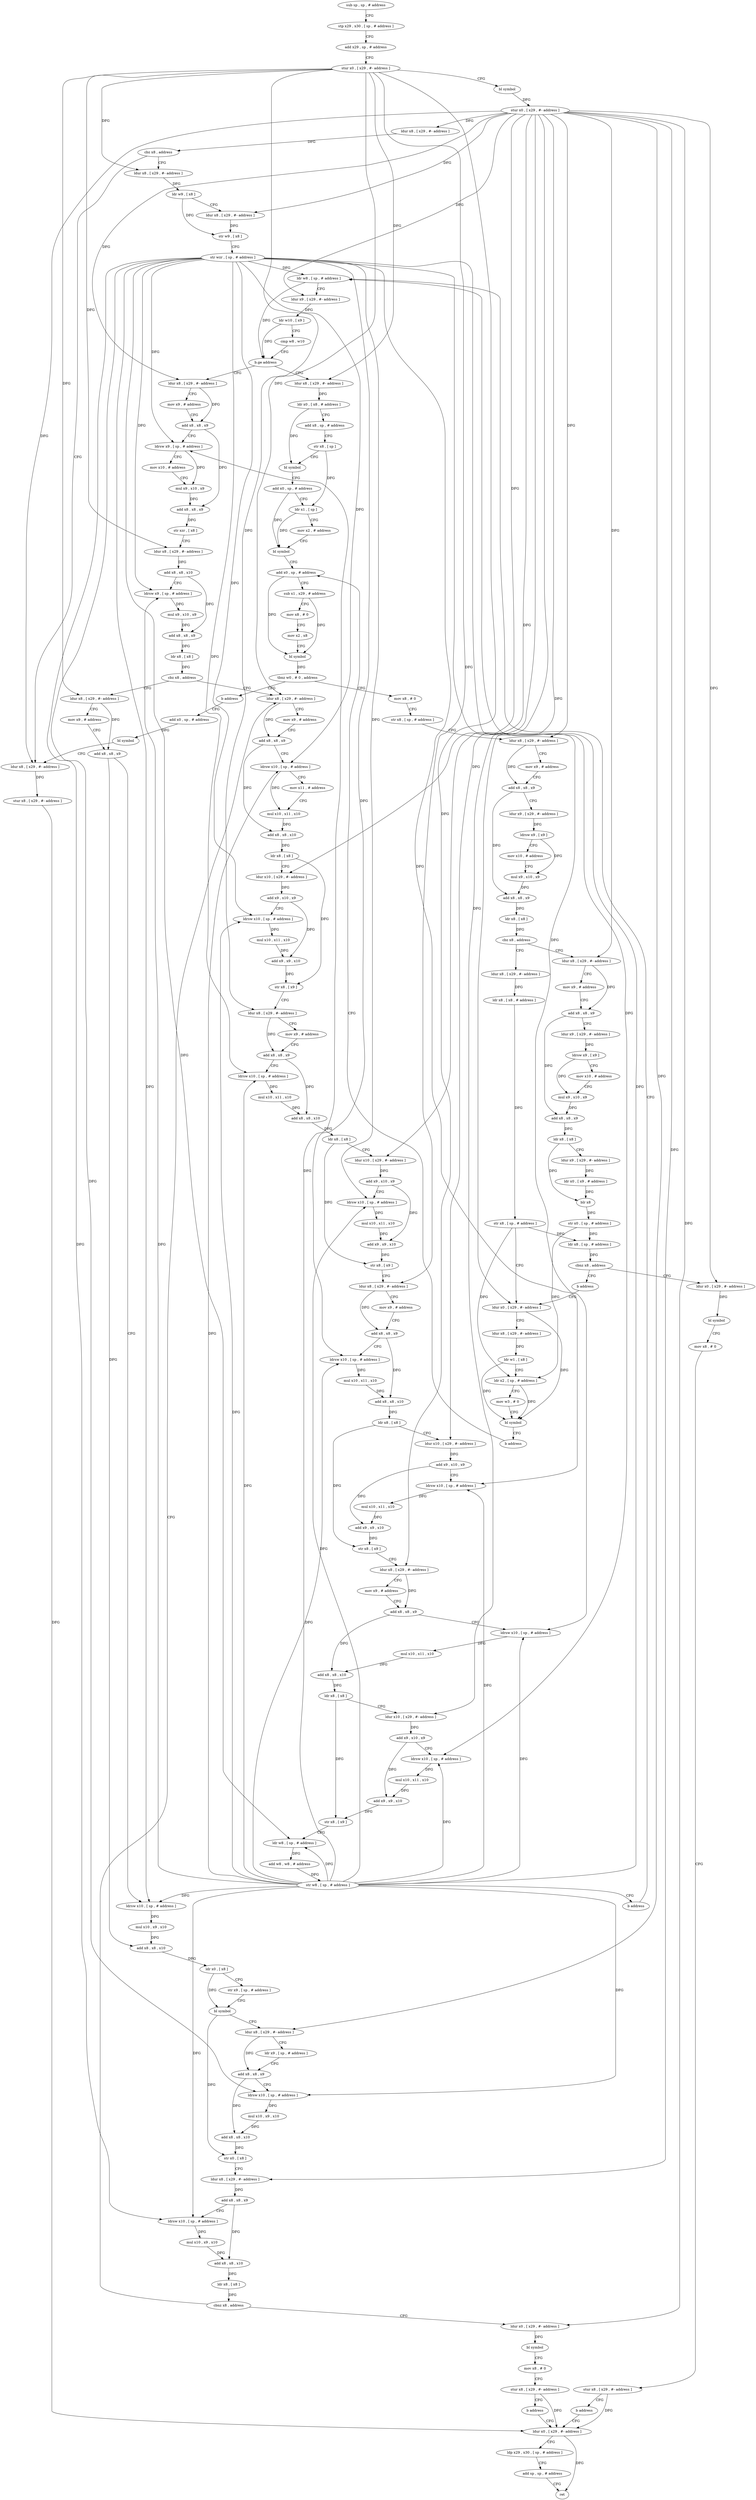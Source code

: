 digraph "func" {
"69880" [label = "sub sp , sp , # address" ]
"69884" [label = "stp x29 , x30 , [ sp , # address ]" ]
"69888" [label = "add x29 , sp , # address" ]
"69892" [label = "stur x0 , [ x29 , #- address ]" ]
"69896" [label = "bl symbol" ]
"69900" [label = "stur x0 , [ x29 , #- address ]" ]
"69904" [label = "ldur x8 , [ x29 , #- address ]" ]
"69908" [label = "cbz x8 , address" ]
"70596" [label = "ldur x8 , [ x29 , #- address ]" ]
"69912" [label = "ldur x8 , [ x29 , #- address ]" ]
"70600" [label = "stur x8 , [ x29 , #- address ]" ]
"70604" [label = "ldur x0 , [ x29 , #- address ]" ]
"69916" [label = "ldr w9 , [ x8 ]" ]
"69920" [label = "ldur x8 , [ x29 , #- address ]" ]
"69924" [label = "str w9 , [ x8 ]" ]
"69928" [label = "str wzr , [ sp , # address ]" ]
"69932" [label = "ldr w8 , [ sp , # address ]" ]
"70352" [label = "ldur x8 , [ x29 , #- address ]" ]
"70356" [label = "ldr x0 , [ x8 , # address ]" ]
"70360" [label = "add x8 , sp , # address" ]
"70364" [label = "str x8 , [ sp ]" ]
"70368" [label = "bl symbol" ]
"70372" [label = "add x0 , sp , # address" ]
"70376" [label = "ldr x1 , [ sp ]" ]
"70380" [label = "mov x2 , # address" ]
"70384" [label = "bl symbol" ]
"70388" [label = "add x0 , sp , # address" ]
"69952" [label = "ldur x8 , [ x29 , #- address ]" ]
"69956" [label = "mov x9 , # address" ]
"69960" [label = "add x8 , x8 , x9" ]
"69964" [label = "ldrsw x9 , [ sp , # address ]" ]
"69968" [label = "mov x10 , # address" ]
"69972" [label = "mul x9 , x10 , x9" ]
"69976" [label = "add x8 , x8 , x9" ]
"69980" [label = "str xzr , [ x8 ]" ]
"69984" [label = "ldur x8 , [ x29 , #- address ]" ]
"69988" [label = "add x8 , x8 , x10" ]
"69992" [label = "ldrsw x9 , [ sp , # address ]" ]
"69996" [label = "mul x9 , x10 , x9" ]
"70000" [label = "add x8 , x8 , x9" ]
"70004" [label = "ldr x8 , [ x8 ]" ]
"70008" [label = "cbz x8 , address" ]
"70124" [label = "ldur x8 , [ x29 , #- address ]" ]
"70012" [label = "ldur x8 , [ x29 , #- address ]" ]
"70416" [label = "mov x8 , # 0" ]
"70420" [label = "str x8 , [ sp , # address ]" ]
"70424" [label = "ldur x8 , [ x29 , #- address ]" ]
"70428" [label = "mov x9 , # address" ]
"70432" [label = "add x8 , x8 , x9" ]
"70436" [label = "ldur x9 , [ x29 , #- address ]" ]
"70440" [label = "ldrsw x9 , [ x9 ]" ]
"70444" [label = "mov x10 , # address" ]
"70448" [label = "mul x9 , x10 , x9" ]
"70452" [label = "add x8 , x8 , x9" ]
"70456" [label = "ldr x8 , [ x8 ]" ]
"70460" [label = "cbz x8 , address" ]
"70548" [label = "ldur x8 , [ x29 , #- address ]" ]
"70464" [label = "ldur x8 , [ x29 , #- address ]" ]
"70412" [label = "b address" ]
"70588" [label = "add x0 , sp , # address" ]
"70128" [label = "mov x9 , # address" ]
"70132" [label = "add x8 , x8 , x9" ]
"70136" [label = "ldrsw x10 , [ sp , # address ]" ]
"70140" [label = "mov x11 , # address" ]
"70144" [label = "mul x10 , x11 , x10" ]
"70148" [label = "add x8 , x8 , x10" ]
"70152" [label = "ldr x8 , [ x8 ]" ]
"70156" [label = "ldur x10 , [ x29 , #- address ]" ]
"70160" [label = "add x9 , x10 , x9" ]
"70164" [label = "ldrsw x10 , [ sp , # address ]" ]
"70168" [label = "mul x10 , x11 , x10" ]
"70172" [label = "add x9 , x9 , x10" ]
"70176" [label = "str x8 , [ x9 ]" ]
"70180" [label = "ldur x8 , [ x29 , #- address ]" ]
"70184" [label = "mov x9 , # address" ]
"70188" [label = "add x8 , x8 , x9" ]
"70192" [label = "ldrsw x10 , [ sp , # address ]" ]
"70196" [label = "mul x10 , x11 , x10" ]
"70200" [label = "add x8 , x8 , x10" ]
"70204" [label = "ldr x8 , [ x8 ]" ]
"70208" [label = "ldur x10 , [ x29 , #- address ]" ]
"70212" [label = "add x9 , x10 , x9" ]
"70216" [label = "ldrsw x10 , [ sp , # address ]" ]
"70220" [label = "mul x10 , x11 , x10" ]
"70224" [label = "add x9 , x9 , x10" ]
"70228" [label = "str x8 , [ x9 ]" ]
"70232" [label = "ldur x8 , [ x29 , #- address ]" ]
"70236" [label = "mov x9 , # address" ]
"70240" [label = "add x8 , x8 , x9" ]
"70244" [label = "ldrsw x10 , [ sp , # address ]" ]
"70248" [label = "mul x10 , x11 , x10" ]
"70252" [label = "add x8 , x8 , x10" ]
"70256" [label = "ldr x8 , [ x8 ]" ]
"70260" [label = "ldur x10 , [ x29 , #- address ]" ]
"70264" [label = "add x9 , x10 , x9" ]
"70268" [label = "ldrsw x10 , [ sp , # address ]" ]
"70272" [label = "mul x10 , x11 , x10" ]
"70276" [label = "add x9 , x9 , x10" ]
"70280" [label = "str x8 , [ x9 ]" ]
"70284" [label = "ldur x8 , [ x29 , #- address ]" ]
"70288" [label = "mov x9 , # address" ]
"70292" [label = "add x8 , x8 , x9" ]
"70296" [label = "ldrsw x10 , [ sp , # address ]" ]
"70300" [label = "mul x10 , x11 , x10" ]
"70304" [label = "add x8 , x8 , x10" ]
"70308" [label = "ldr x8 , [ x8 ]" ]
"70312" [label = "ldur x10 , [ x29 , #- address ]" ]
"70316" [label = "add x9 , x10 , x9" ]
"70320" [label = "ldrsw x10 , [ sp , # address ]" ]
"70324" [label = "mul x10 , x11 , x10" ]
"70328" [label = "add x9 , x9 , x10" ]
"70332" [label = "str x8 , [ x9 ]" ]
"70336" [label = "ldr w8 , [ sp , # address ]" ]
"70340" [label = "add w8 , w8 , # address" ]
"70344" [label = "str w8 , [ sp , # address ]" ]
"70348" [label = "b address" ]
"70016" [label = "mov x9 , # address" ]
"70020" [label = "add x8 , x8 , x9" ]
"70024" [label = "ldrsw x10 , [ sp , # address ]" ]
"70028" [label = "mul x10 , x9 , x10" ]
"70032" [label = "add x8 , x8 , x10" ]
"70036" [label = "ldr x0 , [ x8 ]" ]
"70040" [label = "str x9 , [ sp , # address ]" ]
"70044" [label = "bl symbol" ]
"70048" [label = "ldur x8 , [ x29 , #- address ]" ]
"70052" [label = "ldr x9 , [ sp , # address ]" ]
"70056" [label = "add x8 , x8 , x9" ]
"70060" [label = "ldrsw x10 , [ sp , # address ]" ]
"70064" [label = "mul x10 , x9 , x10" ]
"70068" [label = "add x8 , x8 , x10" ]
"70072" [label = "str x0 , [ x8 ]" ]
"70076" [label = "ldur x8 , [ x29 , #- address ]" ]
"70080" [label = "add x8 , x8 , x9" ]
"70084" [label = "ldrsw x10 , [ sp , # address ]" ]
"70088" [label = "mul x10 , x9 , x10" ]
"70092" [label = "add x8 , x8 , x10" ]
"70096" [label = "ldr x8 , [ x8 ]" ]
"70100" [label = "cbnz x8 , address" ]
"70104" [label = "ldur x0 , [ x29 , #- address ]" ]
"70552" [label = "ldr x8 , [ x8 , # address ]" ]
"70556" [label = "str x8 , [ sp , # address ]" ]
"70560" [label = "ldur x0 , [ x29 , #- address ]" ]
"70468" [label = "mov x9 , # address" ]
"70472" [label = "add x8 , x8 , x9" ]
"70476" [label = "ldur x9 , [ x29 , #- address ]" ]
"70480" [label = "ldrsw x9 , [ x9 ]" ]
"70484" [label = "mov x10 , # address" ]
"70488" [label = "mul x9 , x10 , x9" ]
"70492" [label = "add x8 , x8 , x9" ]
"70496" [label = "ldr x8 , [ x8 ]" ]
"70500" [label = "ldur x9 , [ x29 , #- address ]" ]
"70504" [label = "ldr x0 , [ x9 , # address ]" ]
"70508" [label = "blr x8" ]
"70512" [label = "str x0 , [ sp , # address ]" ]
"70516" [label = "ldr x8 , [ sp , # address ]" ]
"70520" [label = "cbnz x8 , address" ]
"70544" [label = "b address" ]
"70524" [label = "ldur x0 , [ x29 , #- address ]" ]
"70592" [label = "bl symbol" ]
"69936" [label = "ldur x9 , [ x29 , #- address ]" ]
"69940" [label = "ldr w10 , [ x9 ]" ]
"69944" [label = "cmp w8 , w10" ]
"69948" [label = "b.ge address" ]
"70108" [label = "bl symbol" ]
"70112" [label = "mov x8 , # 0" ]
"70116" [label = "stur x8 , [ x29 , #- address ]" ]
"70120" [label = "b address" ]
"70392" [label = "sub x1 , x29 , # address" ]
"70396" [label = "mov x8 , # 0" ]
"70400" [label = "mov x2 , x8" ]
"70404" [label = "bl symbol" ]
"70408" [label = "tbnz w0 , # 0 , address" ]
"70528" [label = "bl symbol" ]
"70532" [label = "mov x8 , # 0" ]
"70536" [label = "stur x8 , [ x29 , #- address ]" ]
"70540" [label = "b address" ]
"70608" [label = "ldp x29 , x30 , [ sp , # address ]" ]
"70612" [label = "add sp , sp , # address" ]
"70616" [label = "ret" ]
"70564" [label = "ldur x8 , [ x29 , #- address ]" ]
"70568" [label = "ldr w1 , [ x8 ]" ]
"70572" [label = "ldr x2 , [ sp , # address ]" ]
"70576" [label = "mov w3 , # 0" ]
"70580" [label = "bl symbol" ]
"70584" [label = "b address" ]
"69880" -> "69884" [ label = "CFG" ]
"69884" -> "69888" [ label = "CFG" ]
"69888" -> "69892" [ label = "CFG" ]
"69892" -> "69896" [ label = "CFG" ]
"69892" -> "69912" [ label = "DFG" ]
"69892" -> "70352" [ label = "DFG" ]
"69892" -> "69984" [ label = "DFG" ]
"69892" -> "70124" [ label = "DFG" ]
"69892" -> "70180" [ label = "DFG" ]
"69892" -> "70232" [ label = "DFG" ]
"69892" -> "70284" [ label = "DFG" ]
"69892" -> "70012" [ label = "DFG" ]
"69896" -> "69900" [ label = "DFG" ]
"69900" -> "69904" [ label = "DFG" ]
"69900" -> "70596" [ label = "DFG" ]
"69900" -> "69920" [ label = "DFG" ]
"69900" -> "69936" [ label = "DFG" ]
"69900" -> "69952" [ label = "DFG" ]
"69900" -> "70156" [ label = "DFG" ]
"69900" -> "70208" [ label = "DFG" ]
"69900" -> "70260" [ label = "DFG" ]
"69900" -> "70312" [ label = "DFG" ]
"69900" -> "70048" [ label = "DFG" ]
"69900" -> "70076" [ label = "DFG" ]
"69900" -> "70424" [ label = "DFG" ]
"69900" -> "70104" [ label = "DFG" ]
"69900" -> "70464" [ label = "DFG" ]
"69900" -> "70560" [ label = "DFG" ]
"69900" -> "70524" [ label = "DFG" ]
"69904" -> "69908" [ label = "DFG" ]
"69908" -> "70596" [ label = "CFG" ]
"69908" -> "69912" [ label = "CFG" ]
"70596" -> "70600" [ label = "DFG" ]
"69912" -> "69916" [ label = "DFG" ]
"70600" -> "70604" [ label = "DFG" ]
"70604" -> "70608" [ label = "CFG" ]
"70604" -> "70616" [ label = "DFG" ]
"69916" -> "69920" [ label = "CFG" ]
"69916" -> "69924" [ label = "DFG" ]
"69920" -> "69924" [ label = "DFG" ]
"69924" -> "69928" [ label = "CFG" ]
"69928" -> "69932" [ label = "DFG" ]
"69928" -> "69964" [ label = "DFG" ]
"69928" -> "69992" [ label = "DFG" ]
"69928" -> "70136" [ label = "DFG" ]
"69928" -> "70164" [ label = "DFG" ]
"69928" -> "70192" [ label = "DFG" ]
"69928" -> "70216" [ label = "DFG" ]
"69928" -> "70244" [ label = "DFG" ]
"69928" -> "70268" [ label = "DFG" ]
"69928" -> "70296" [ label = "DFG" ]
"69928" -> "70320" [ label = "DFG" ]
"69928" -> "70336" [ label = "DFG" ]
"69928" -> "70024" [ label = "DFG" ]
"69928" -> "70060" [ label = "DFG" ]
"69928" -> "70084" [ label = "DFG" ]
"69932" -> "69936" [ label = "CFG" ]
"69932" -> "69948" [ label = "DFG" ]
"70352" -> "70356" [ label = "DFG" ]
"70356" -> "70360" [ label = "CFG" ]
"70356" -> "70368" [ label = "DFG" ]
"70360" -> "70364" [ label = "CFG" ]
"70364" -> "70368" [ label = "CFG" ]
"70364" -> "70376" [ label = "DFG" ]
"70368" -> "70372" [ label = "CFG" ]
"70372" -> "70376" [ label = "CFG" ]
"70372" -> "70384" [ label = "DFG" ]
"70376" -> "70380" [ label = "CFG" ]
"70376" -> "70384" [ label = "DFG" ]
"70380" -> "70384" [ label = "CFG" ]
"70384" -> "70388" [ label = "CFG" ]
"70388" -> "70392" [ label = "CFG" ]
"70388" -> "70404" [ label = "DFG" ]
"69952" -> "69956" [ label = "CFG" ]
"69952" -> "69960" [ label = "DFG" ]
"69956" -> "69960" [ label = "CFG" ]
"69960" -> "69964" [ label = "CFG" ]
"69960" -> "69976" [ label = "DFG" ]
"69964" -> "69968" [ label = "CFG" ]
"69964" -> "69972" [ label = "DFG" ]
"69968" -> "69972" [ label = "CFG" ]
"69972" -> "69976" [ label = "DFG" ]
"69976" -> "69980" [ label = "DFG" ]
"69980" -> "69984" [ label = "CFG" ]
"69984" -> "69988" [ label = "DFG" ]
"69988" -> "69992" [ label = "CFG" ]
"69988" -> "70000" [ label = "DFG" ]
"69992" -> "69996" [ label = "DFG" ]
"69996" -> "70000" [ label = "DFG" ]
"70000" -> "70004" [ label = "DFG" ]
"70004" -> "70008" [ label = "DFG" ]
"70008" -> "70124" [ label = "CFG" ]
"70008" -> "70012" [ label = "CFG" ]
"70124" -> "70128" [ label = "CFG" ]
"70124" -> "70132" [ label = "DFG" ]
"70012" -> "70016" [ label = "CFG" ]
"70012" -> "70020" [ label = "DFG" ]
"70416" -> "70420" [ label = "CFG" ]
"70420" -> "70424" [ label = "CFG" ]
"70424" -> "70428" [ label = "CFG" ]
"70424" -> "70432" [ label = "DFG" ]
"70428" -> "70432" [ label = "CFG" ]
"70432" -> "70436" [ label = "CFG" ]
"70432" -> "70452" [ label = "DFG" ]
"70436" -> "70440" [ label = "DFG" ]
"70440" -> "70444" [ label = "CFG" ]
"70440" -> "70448" [ label = "DFG" ]
"70444" -> "70448" [ label = "CFG" ]
"70448" -> "70452" [ label = "DFG" ]
"70452" -> "70456" [ label = "DFG" ]
"70456" -> "70460" [ label = "DFG" ]
"70460" -> "70548" [ label = "CFG" ]
"70460" -> "70464" [ label = "CFG" ]
"70548" -> "70552" [ label = "DFG" ]
"70464" -> "70468" [ label = "CFG" ]
"70464" -> "70472" [ label = "DFG" ]
"70412" -> "70588" [ label = "CFG" ]
"70588" -> "70592" [ label = "DFG" ]
"70128" -> "70132" [ label = "CFG" ]
"70132" -> "70136" [ label = "CFG" ]
"70132" -> "70148" [ label = "DFG" ]
"70136" -> "70140" [ label = "CFG" ]
"70136" -> "70144" [ label = "DFG" ]
"70140" -> "70144" [ label = "CFG" ]
"70144" -> "70148" [ label = "DFG" ]
"70148" -> "70152" [ label = "DFG" ]
"70152" -> "70156" [ label = "CFG" ]
"70152" -> "70176" [ label = "DFG" ]
"70156" -> "70160" [ label = "DFG" ]
"70160" -> "70164" [ label = "CFG" ]
"70160" -> "70172" [ label = "DFG" ]
"70164" -> "70168" [ label = "DFG" ]
"70168" -> "70172" [ label = "DFG" ]
"70172" -> "70176" [ label = "DFG" ]
"70176" -> "70180" [ label = "CFG" ]
"70180" -> "70184" [ label = "CFG" ]
"70180" -> "70188" [ label = "DFG" ]
"70184" -> "70188" [ label = "CFG" ]
"70188" -> "70192" [ label = "CFG" ]
"70188" -> "70200" [ label = "DFG" ]
"70192" -> "70196" [ label = "DFG" ]
"70196" -> "70200" [ label = "DFG" ]
"70200" -> "70204" [ label = "DFG" ]
"70204" -> "70208" [ label = "CFG" ]
"70204" -> "70228" [ label = "DFG" ]
"70208" -> "70212" [ label = "DFG" ]
"70212" -> "70216" [ label = "CFG" ]
"70212" -> "70224" [ label = "DFG" ]
"70216" -> "70220" [ label = "DFG" ]
"70220" -> "70224" [ label = "DFG" ]
"70224" -> "70228" [ label = "DFG" ]
"70228" -> "70232" [ label = "CFG" ]
"70232" -> "70236" [ label = "CFG" ]
"70232" -> "70240" [ label = "DFG" ]
"70236" -> "70240" [ label = "CFG" ]
"70240" -> "70244" [ label = "CFG" ]
"70240" -> "70252" [ label = "DFG" ]
"70244" -> "70248" [ label = "DFG" ]
"70248" -> "70252" [ label = "DFG" ]
"70252" -> "70256" [ label = "DFG" ]
"70256" -> "70260" [ label = "CFG" ]
"70256" -> "70280" [ label = "DFG" ]
"70260" -> "70264" [ label = "DFG" ]
"70264" -> "70268" [ label = "CFG" ]
"70264" -> "70276" [ label = "DFG" ]
"70268" -> "70272" [ label = "DFG" ]
"70272" -> "70276" [ label = "DFG" ]
"70276" -> "70280" [ label = "DFG" ]
"70280" -> "70284" [ label = "CFG" ]
"70284" -> "70288" [ label = "CFG" ]
"70284" -> "70292" [ label = "DFG" ]
"70288" -> "70292" [ label = "CFG" ]
"70292" -> "70296" [ label = "CFG" ]
"70292" -> "70304" [ label = "DFG" ]
"70296" -> "70300" [ label = "DFG" ]
"70300" -> "70304" [ label = "DFG" ]
"70304" -> "70308" [ label = "DFG" ]
"70308" -> "70312" [ label = "CFG" ]
"70308" -> "70332" [ label = "DFG" ]
"70312" -> "70316" [ label = "DFG" ]
"70316" -> "70320" [ label = "CFG" ]
"70316" -> "70328" [ label = "DFG" ]
"70320" -> "70324" [ label = "DFG" ]
"70324" -> "70328" [ label = "DFG" ]
"70328" -> "70332" [ label = "DFG" ]
"70332" -> "70336" [ label = "CFG" ]
"70336" -> "70340" [ label = "DFG" ]
"70340" -> "70344" [ label = "DFG" ]
"70344" -> "70348" [ label = "CFG" ]
"70344" -> "69932" [ label = "DFG" ]
"70344" -> "69964" [ label = "DFG" ]
"70344" -> "69992" [ label = "DFG" ]
"70344" -> "70136" [ label = "DFG" ]
"70344" -> "70164" [ label = "DFG" ]
"70344" -> "70192" [ label = "DFG" ]
"70344" -> "70216" [ label = "DFG" ]
"70344" -> "70244" [ label = "DFG" ]
"70344" -> "70268" [ label = "DFG" ]
"70344" -> "70296" [ label = "DFG" ]
"70344" -> "70320" [ label = "DFG" ]
"70344" -> "70336" [ label = "DFG" ]
"70344" -> "70024" [ label = "DFG" ]
"70344" -> "70060" [ label = "DFG" ]
"70344" -> "70084" [ label = "DFG" ]
"70348" -> "69932" [ label = "CFG" ]
"70016" -> "70020" [ label = "CFG" ]
"70020" -> "70024" [ label = "CFG" ]
"70020" -> "70032" [ label = "DFG" ]
"70024" -> "70028" [ label = "DFG" ]
"70028" -> "70032" [ label = "DFG" ]
"70032" -> "70036" [ label = "DFG" ]
"70036" -> "70040" [ label = "CFG" ]
"70036" -> "70044" [ label = "DFG" ]
"70040" -> "70044" [ label = "CFG" ]
"70044" -> "70048" [ label = "CFG" ]
"70044" -> "70072" [ label = "DFG" ]
"70048" -> "70052" [ label = "CFG" ]
"70048" -> "70056" [ label = "DFG" ]
"70052" -> "70056" [ label = "CFG" ]
"70056" -> "70060" [ label = "CFG" ]
"70056" -> "70068" [ label = "DFG" ]
"70060" -> "70064" [ label = "DFG" ]
"70064" -> "70068" [ label = "DFG" ]
"70068" -> "70072" [ label = "DFG" ]
"70072" -> "70076" [ label = "CFG" ]
"70076" -> "70080" [ label = "DFG" ]
"70080" -> "70084" [ label = "CFG" ]
"70080" -> "70092" [ label = "DFG" ]
"70084" -> "70088" [ label = "DFG" ]
"70088" -> "70092" [ label = "DFG" ]
"70092" -> "70096" [ label = "DFG" ]
"70096" -> "70100" [ label = "DFG" ]
"70100" -> "70124" [ label = "CFG" ]
"70100" -> "70104" [ label = "CFG" ]
"70104" -> "70108" [ label = "DFG" ]
"70552" -> "70556" [ label = "DFG" ]
"70556" -> "70560" [ label = "CFG" ]
"70556" -> "70516" [ label = "DFG" ]
"70556" -> "70572" [ label = "DFG" ]
"70560" -> "70564" [ label = "CFG" ]
"70560" -> "70580" [ label = "DFG" ]
"70468" -> "70472" [ label = "CFG" ]
"70472" -> "70476" [ label = "CFG" ]
"70472" -> "70492" [ label = "DFG" ]
"70476" -> "70480" [ label = "DFG" ]
"70480" -> "70484" [ label = "CFG" ]
"70480" -> "70488" [ label = "DFG" ]
"70484" -> "70488" [ label = "CFG" ]
"70488" -> "70492" [ label = "DFG" ]
"70492" -> "70496" [ label = "DFG" ]
"70496" -> "70500" [ label = "CFG" ]
"70496" -> "70508" [ label = "DFG" ]
"70500" -> "70504" [ label = "DFG" ]
"70504" -> "70508" [ label = "DFG" ]
"70508" -> "70512" [ label = "DFG" ]
"70512" -> "70516" [ label = "DFG" ]
"70512" -> "70572" [ label = "DFG" ]
"70516" -> "70520" [ label = "DFG" ]
"70520" -> "70544" [ label = "CFG" ]
"70520" -> "70524" [ label = "CFG" ]
"70544" -> "70560" [ label = "CFG" ]
"70524" -> "70528" [ label = "DFG" ]
"70592" -> "70596" [ label = "CFG" ]
"69936" -> "69940" [ label = "DFG" ]
"69940" -> "69944" [ label = "CFG" ]
"69940" -> "69948" [ label = "DFG" ]
"69944" -> "69948" [ label = "CFG" ]
"69948" -> "70352" [ label = "CFG" ]
"69948" -> "69952" [ label = "CFG" ]
"70108" -> "70112" [ label = "CFG" ]
"70112" -> "70116" [ label = "CFG" ]
"70116" -> "70120" [ label = "CFG" ]
"70116" -> "70604" [ label = "DFG" ]
"70120" -> "70604" [ label = "CFG" ]
"70392" -> "70396" [ label = "CFG" ]
"70392" -> "70404" [ label = "DFG" ]
"70396" -> "70400" [ label = "CFG" ]
"70400" -> "70404" [ label = "CFG" ]
"70404" -> "70408" [ label = "DFG" ]
"70408" -> "70416" [ label = "CFG" ]
"70408" -> "70412" [ label = "CFG" ]
"70528" -> "70532" [ label = "CFG" ]
"70532" -> "70536" [ label = "CFG" ]
"70536" -> "70540" [ label = "CFG" ]
"70536" -> "70604" [ label = "DFG" ]
"70540" -> "70604" [ label = "CFG" ]
"70608" -> "70612" [ label = "CFG" ]
"70612" -> "70616" [ label = "CFG" ]
"70564" -> "70568" [ label = "DFG" ]
"70568" -> "70572" [ label = "CFG" ]
"70568" -> "70580" [ label = "DFG" ]
"70572" -> "70576" [ label = "CFG" ]
"70572" -> "70580" [ label = "DFG" ]
"70576" -> "70580" [ label = "CFG" ]
"70580" -> "70584" [ label = "CFG" ]
"70584" -> "70388" [ label = "CFG" ]
}
